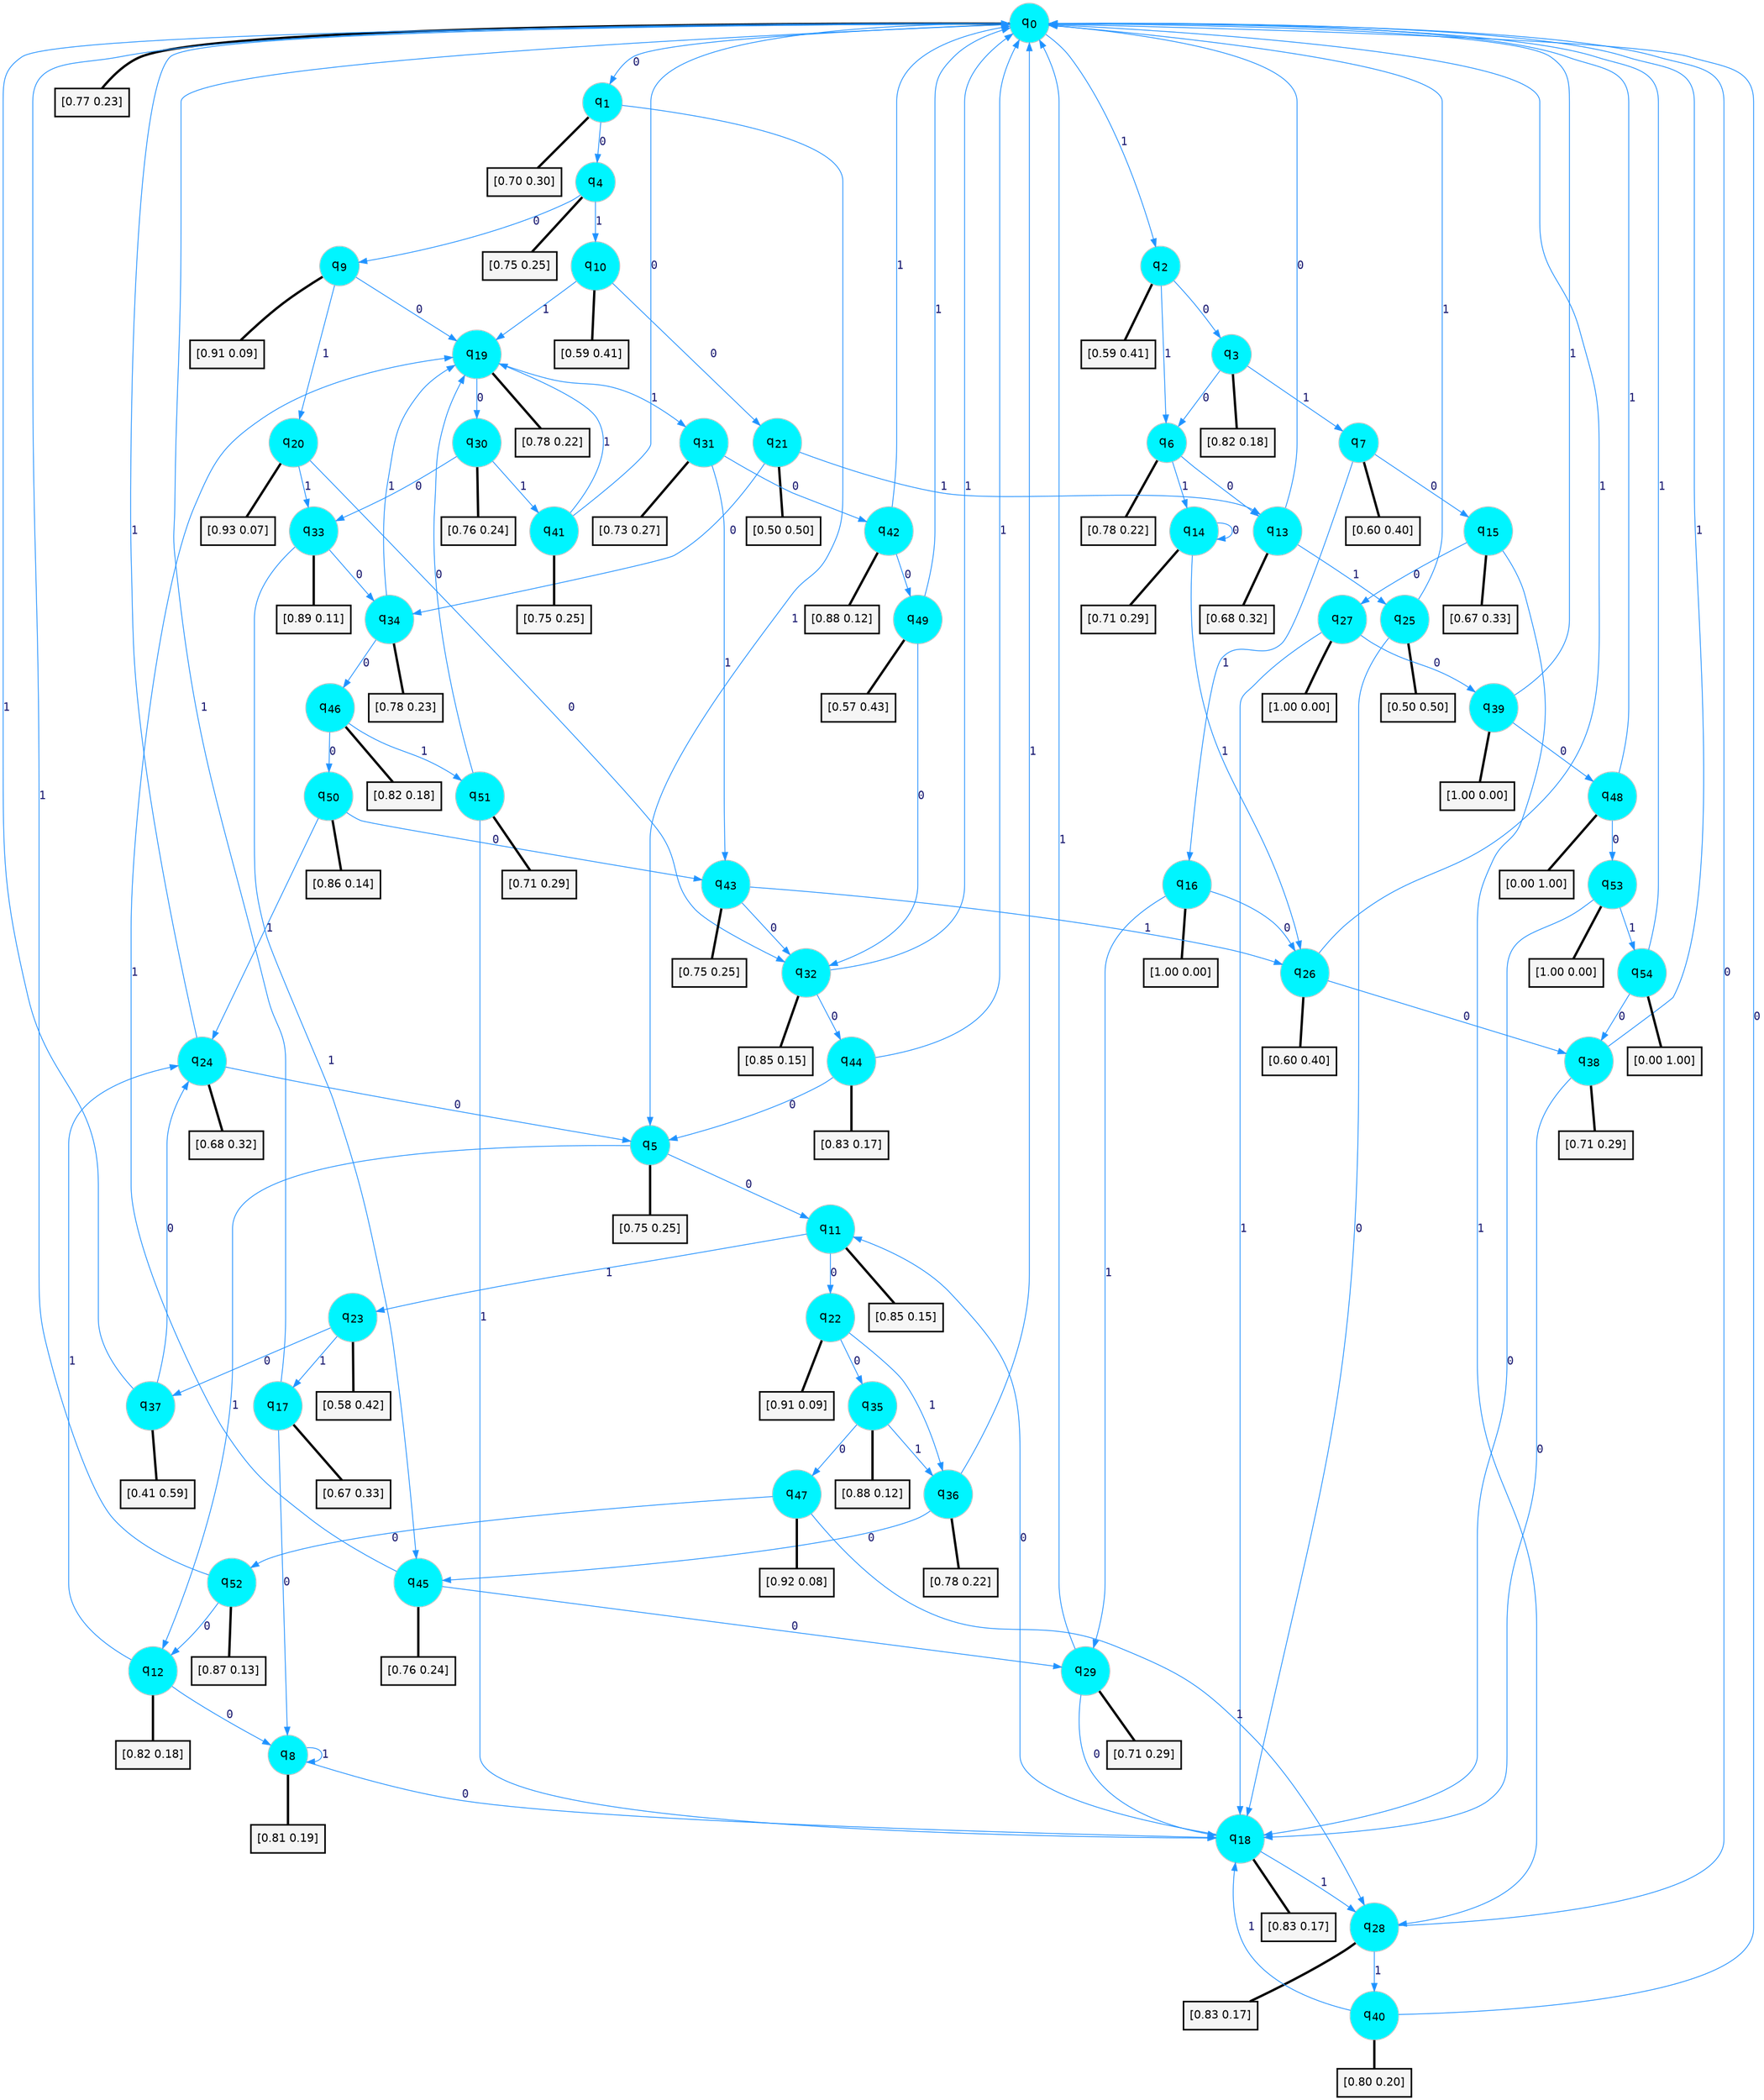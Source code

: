 digraph G {
graph [
bgcolor=transparent, dpi=300, rankdir=TD, size="40,25"];
node [
color=gray, fillcolor=turquoise1, fontcolor=black, fontname=Helvetica, fontsize=16, fontweight=bold, shape=circle, style=filled];
edge [
arrowsize=1, color=dodgerblue1, fontcolor=midnightblue, fontname=courier, fontweight=bold, penwidth=1, style=solid, weight=20];
0[label=<q<SUB>0</SUB>>];
1[label=<q<SUB>1</SUB>>];
2[label=<q<SUB>2</SUB>>];
3[label=<q<SUB>3</SUB>>];
4[label=<q<SUB>4</SUB>>];
5[label=<q<SUB>5</SUB>>];
6[label=<q<SUB>6</SUB>>];
7[label=<q<SUB>7</SUB>>];
8[label=<q<SUB>8</SUB>>];
9[label=<q<SUB>9</SUB>>];
10[label=<q<SUB>10</SUB>>];
11[label=<q<SUB>11</SUB>>];
12[label=<q<SUB>12</SUB>>];
13[label=<q<SUB>13</SUB>>];
14[label=<q<SUB>14</SUB>>];
15[label=<q<SUB>15</SUB>>];
16[label=<q<SUB>16</SUB>>];
17[label=<q<SUB>17</SUB>>];
18[label=<q<SUB>18</SUB>>];
19[label=<q<SUB>19</SUB>>];
20[label=<q<SUB>20</SUB>>];
21[label=<q<SUB>21</SUB>>];
22[label=<q<SUB>22</SUB>>];
23[label=<q<SUB>23</SUB>>];
24[label=<q<SUB>24</SUB>>];
25[label=<q<SUB>25</SUB>>];
26[label=<q<SUB>26</SUB>>];
27[label=<q<SUB>27</SUB>>];
28[label=<q<SUB>28</SUB>>];
29[label=<q<SUB>29</SUB>>];
30[label=<q<SUB>30</SUB>>];
31[label=<q<SUB>31</SUB>>];
32[label=<q<SUB>32</SUB>>];
33[label=<q<SUB>33</SUB>>];
34[label=<q<SUB>34</SUB>>];
35[label=<q<SUB>35</SUB>>];
36[label=<q<SUB>36</SUB>>];
37[label=<q<SUB>37</SUB>>];
38[label=<q<SUB>38</SUB>>];
39[label=<q<SUB>39</SUB>>];
40[label=<q<SUB>40</SUB>>];
41[label=<q<SUB>41</SUB>>];
42[label=<q<SUB>42</SUB>>];
43[label=<q<SUB>43</SUB>>];
44[label=<q<SUB>44</SUB>>];
45[label=<q<SUB>45</SUB>>];
46[label=<q<SUB>46</SUB>>];
47[label=<q<SUB>47</SUB>>];
48[label=<q<SUB>48</SUB>>];
49[label=<q<SUB>49</SUB>>];
50[label=<q<SUB>50</SUB>>];
51[label=<q<SUB>51</SUB>>];
52[label=<q<SUB>52</SUB>>];
53[label=<q<SUB>53</SUB>>];
54[label=<q<SUB>54</SUB>>];
55[label="[0.77 0.23]", shape=box,fontcolor=black, fontname=Helvetica, fontsize=14, penwidth=2, fillcolor=whitesmoke,color=black];
56[label="[0.70 0.30]", shape=box,fontcolor=black, fontname=Helvetica, fontsize=14, penwidth=2, fillcolor=whitesmoke,color=black];
57[label="[0.59 0.41]", shape=box,fontcolor=black, fontname=Helvetica, fontsize=14, penwidth=2, fillcolor=whitesmoke,color=black];
58[label="[0.82 0.18]", shape=box,fontcolor=black, fontname=Helvetica, fontsize=14, penwidth=2, fillcolor=whitesmoke,color=black];
59[label="[0.75 0.25]", shape=box,fontcolor=black, fontname=Helvetica, fontsize=14, penwidth=2, fillcolor=whitesmoke,color=black];
60[label="[0.75 0.25]", shape=box,fontcolor=black, fontname=Helvetica, fontsize=14, penwidth=2, fillcolor=whitesmoke,color=black];
61[label="[0.78 0.22]", shape=box,fontcolor=black, fontname=Helvetica, fontsize=14, penwidth=2, fillcolor=whitesmoke,color=black];
62[label="[0.60 0.40]", shape=box,fontcolor=black, fontname=Helvetica, fontsize=14, penwidth=2, fillcolor=whitesmoke,color=black];
63[label="[0.81 0.19]", shape=box,fontcolor=black, fontname=Helvetica, fontsize=14, penwidth=2, fillcolor=whitesmoke,color=black];
64[label="[0.91 0.09]", shape=box,fontcolor=black, fontname=Helvetica, fontsize=14, penwidth=2, fillcolor=whitesmoke,color=black];
65[label="[0.59 0.41]", shape=box,fontcolor=black, fontname=Helvetica, fontsize=14, penwidth=2, fillcolor=whitesmoke,color=black];
66[label="[0.85 0.15]", shape=box,fontcolor=black, fontname=Helvetica, fontsize=14, penwidth=2, fillcolor=whitesmoke,color=black];
67[label="[0.82 0.18]", shape=box,fontcolor=black, fontname=Helvetica, fontsize=14, penwidth=2, fillcolor=whitesmoke,color=black];
68[label="[0.68 0.32]", shape=box,fontcolor=black, fontname=Helvetica, fontsize=14, penwidth=2, fillcolor=whitesmoke,color=black];
69[label="[0.71 0.29]", shape=box,fontcolor=black, fontname=Helvetica, fontsize=14, penwidth=2, fillcolor=whitesmoke,color=black];
70[label="[0.67 0.33]", shape=box,fontcolor=black, fontname=Helvetica, fontsize=14, penwidth=2, fillcolor=whitesmoke,color=black];
71[label="[1.00 0.00]", shape=box,fontcolor=black, fontname=Helvetica, fontsize=14, penwidth=2, fillcolor=whitesmoke,color=black];
72[label="[0.67 0.33]", shape=box,fontcolor=black, fontname=Helvetica, fontsize=14, penwidth=2, fillcolor=whitesmoke,color=black];
73[label="[0.83 0.17]", shape=box,fontcolor=black, fontname=Helvetica, fontsize=14, penwidth=2, fillcolor=whitesmoke,color=black];
74[label="[0.78 0.22]", shape=box,fontcolor=black, fontname=Helvetica, fontsize=14, penwidth=2, fillcolor=whitesmoke,color=black];
75[label="[0.93 0.07]", shape=box,fontcolor=black, fontname=Helvetica, fontsize=14, penwidth=2, fillcolor=whitesmoke,color=black];
76[label="[0.50 0.50]", shape=box,fontcolor=black, fontname=Helvetica, fontsize=14, penwidth=2, fillcolor=whitesmoke,color=black];
77[label="[0.91 0.09]", shape=box,fontcolor=black, fontname=Helvetica, fontsize=14, penwidth=2, fillcolor=whitesmoke,color=black];
78[label="[0.58 0.42]", shape=box,fontcolor=black, fontname=Helvetica, fontsize=14, penwidth=2, fillcolor=whitesmoke,color=black];
79[label="[0.68 0.32]", shape=box,fontcolor=black, fontname=Helvetica, fontsize=14, penwidth=2, fillcolor=whitesmoke,color=black];
80[label="[0.50 0.50]", shape=box,fontcolor=black, fontname=Helvetica, fontsize=14, penwidth=2, fillcolor=whitesmoke,color=black];
81[label="[0.60 0.40]", shape=box,fontcolor=black, fontname=Helvetica, fontsize=14, penwidth=2, fillcolor=whitesmoke,color=black];
82[label="[1.00 0.00]", shape=box,fontcolor=black, fontname=Helvetica, fontsize=14, penwidth=2, fillcolor=whitesmoke,color=black];
83[label="[0.83 0.17]", shape=box,fontcolor=black, fontname=Helvetica, fontsize=14, penwidth=2, fillcolor=whitesmoke,color=black];
84[label="[0.71 0.29]", shape=box,fontcolor=black, fontname=Helvetica, fontsize=14, penwidth=2, fillcolor=whitesmoke,color=black];
85[label="[0.76 0.24]", shape=box,fontcolor=black, fontname=Helvetica, fontsize=14, penwidth=2, fillcolor=whitesmoke,color=black];
86[label="[0.73 0.27]", shape=box,fontcolor=black, fontname=Helvetica, fontsize=14, penwidth=2, fillcolor=whitesmoke,color=black];
87[label="[0.85 0.15]", shape=box,fontcolor=black, fontname=Helvetica, fontsize=14, penwidth=2, fillcolor=whitesmoke,color=black];
88[label="[0.89 0.11]", shape=box,fontcolor=black, fontname=Helvetica, fontsize=14, penwidth=2, fillcolor=whitesmoke,color=black];
89[label="[0.78 0.23]", shape=box,fontcolor=black, fontname=Helvetica, fontsize=14, penwidth=2, fillcolor=whitesmoke,color=black];
90[label="[0.88 0.12]", shape=box,fontcolor=black, fontname=Helvetica, fontsize=14, penwidth=2, fillcolor=whitesmoke,color=black];
91[label="[0.78 0.22]", shape=box,fontcolor=black, fontname=Helvetica, fontsize=14, penwidth=2, fillcolor=whitesmoke,color=black];
92[label="[0.41 0.59]", shape=box,fontcolor=black, fontname=Helvetica, fontsize=14, penwidth=2, fillcolor=whitesmoke,color=black];
93[label="[0.71 0.29]", shape=box,fontcolor=black, fontname=Helvetica, fontsize=14, penwidth=2, fillcolor=whitesmoke,color=black];
94[label="[1.00 0.00]", shape=box,fontcolor=black, fontname=Helvetica, fontsize=14, penwidth=2, fillcolor=whitesmoke,color=black];
95[label="[0.80 0.20]", shape=box,fontcolor=black, fontname=Helvetica, fontsize=14, penwidth=2, fillcolor=whitesmoke,color=black];
96[label="[0.75 0.25]", shape=box,fontcolor=black, fontname=Helvetica, fontsize=14, penwidth=2, fillcolor=whitesmoke,color=black];
97[label="[0.88 0.12]", shape=box,fontcolor=black, fontname=Helvetica, fontsize=14, penwidth=2, fillcolor=whitesmoke,color=black];
98[label="[0.75 0.25]", shape=box,fontcolor=black, fontname=Helvetica, fontsize=14, penwidth=2, fillcolor=whitesmoke,color=black];
99[label="[0.83 0.17]", shape=box,fontcolor=black, fontname=Helvetica, fontsize=14, penwidth=2, fillcolor=whitesmoke,color=black];
100[label="[0.76 0.24]", shape=box,fontcolor=black, fontname=Helvetica, fontsize=14, penwidth=2, fillcolor=whitesmoke,color=black];
101[label="[0.82 0.18]", shape=box,fontcolor=black, fontname=Helvetica, fontsize=14, penwidth=2, fillcolor=whitesmoke,color=black];
102[label="[0.92 0.08]", shape=box,fontcolor=black, fontname=Helvetica, fontsize=14, penwidth=2, fillcolor=whitesmoke,color=black];
103[label="[0.00 1.00]", shape=box,fontcolor=black, fontname=Helvetica, fontsize=14, penwidth=2, fillcolor=whitesmoke,color=black];
104[label="[0.57 0.43]", shape=box,fontcolor=black, fontname=Helvetica, fontsize=14, penwidth=2, fillcolor=whitesmoke,color=black];
105[label="[0.86 0.14]", shape=box,fontcolor=black, fontname=Helvetica, fontsize=14, penwidth=2, fillcolor=whitesmoke,color=black];
106[label="[0.71 0.29]", shape=box,fontcolor=black, fontname=Helvetica, fontsize=14, penwidth=2, fillcolor=whitesmoke,color=black];
107[label="[0.87 0.13]", shape=box,fontcolor=black, fontname=Helvetica, fontsize=14, penwidth=2, fillcolor=whitesmoke,color=black];
108[label="[1.00 0.00]", shape=box,fontcolor=black, fontname=Helvetica, fontsize=14, penwidth=2, fillcolor=whitesmoke,color=black];
109[label="[0.00 1.00]", shape=box,fontcolor=black, fontname=Helvetica, fontsize=14, penwidth=2, fillcolor=whitesmoke,color=black];
0->1 [label=0];
0->2 [label=1];
0->55 [arrowhead=none, penwidth=3,color=black];
1->4 [label=0];
1->5 [label=1];
1->56 [arrowhead=none, penwidth=3,color=black];
2->3 [label=0];
2->6 [label=1];
2->57 [arrowhead=none, penwidth=3,color=black];
3->6 [label=0];
3->7 [label=1];
3->58 [arrowhead=none, penwidth=3,color=black];
4->9 [label=0];
4->10 [label=1];
4->59 [arrowhead=none, penwidth=3,color=black];
5->11 [label=0];
5->12 [label=1];
5->60 [arrowhead=none, penwidth=3,color=black];
6->13 [label=0];
6->14 [label=1];
6->61 [arrowhead=none, penwidth=3,color=black];
7->15 [label=0];
7->16 [label=1];
7->62 [arrowhead=none, penwidth=3,color=black];
8->18 [label=0];
8->8 [label=1];
8->63 [arrowhead=none, penwidth=3,color=black];
9->19 [label=0];
9->20 [label=1];
9->64 [arrowhead=none, penwidth=3,color=black];
10->21 [label=0];
10->19 [label=1];
10->65 [arrowhead=none, penwidth=3,color=black];
11->22 [label=0];
11->23 [label=1];
11->66 [arrowhead=none, penwidth=3,color=black];
12->8 [label=0];
12->24 [label=1];
12->67 [arrowhead=none, penwidth=3,color=black];
13->0 [label=0];
13->25 [label=1];
13->68 [arrowhead=none, penwidth=3,color=black];
14->14 [label=0];
14->26 [label=1];
14->69 [arrowhead=none, penwidth=3,color=black];
15->27 [label=0];
15->28 [label=1];
15->70 [arrowhead=none, penwidth=3,color=black];
16->26 [label=0];
16->29 [label=1];
16->71 [arrowhead=none, penwidth=3,color=black];
17->8 [label=0];
17->0 [label=1];
17->72 [arrowhead=none, penwidth=3,color=black];
18->11 [label=0];
18->28 [label=1];
18->73 [arrowhead=none, penwidth=3,color=black];
19->30 [label=0];
19->31 [label=1];
19->74 [arrowhead=none, penwidth=3,color=black];
20->32 [label=0];
20->33 [label=1];
20->75 [arrowhead=none, penwidth=3,color=black];
21->34 [label=0];
21->13 [label=1];
21->76 [arrowhead=none, penwidth=3,color=black];
22->35 [label=0];
22->36 [label=1];
22->77 [arrowhead=none, penwidth=3,color=black];
23->37 [label=0];
23->17 [label=1];
23->78 [arrowhead=none, penwidth=3,color=black];
24->5 [label=0];
24->0 [label=1];
24->79 [arrowhead=none, penwidth=3,color=black];
25->18 [label=0];
25->0 [label=1];
25->80 [arrowhead=none, penwidth=3,color=black];
26->38 [label=0];
26->0 [label=1];
26->81 [arrowhead=none, penwidth=3,color=black];
27->39 [label=0];
27->18 [label=1];
27->82 [arrowhead=none, penwidth=3,color=black];
28->0 [label=0];
28->40 [label=1];
28->83 [arrowhead=none, penwidth=3,color=black];
29->18 [label=0];
29->0 [label=1];
29->84 [arrowhead=none, penwidth=3,color=black];
30->33 [label=0];
30->41 [label=1];
30->85 [arrowhead=none, penwidth=3,color=black];
31->42 [label=0];
31->43 [label=1];
31->86 [arrowhead=none, penwidth=3,color=black];
32->44 [label=0];
32->0 [label=1];
32->87 [arrowhead=none, penwidth=3,color=black];
33->34 [label=0];
33->45 [label=1];
33->88 [arrowhead=none, penwidth=3,color=black];
34->46 [label=0];
34->19 [label=1];
34->89 [arrowhead=none, penwidth=3,color=black];
35->47 [label=0];
35->36 [label=1];
35->90 [arrowhead=none, penwidth=3,color=black];
36->45 [label=0];
36->0 [label=1];
36->91 [arrowhead=none, penwidth=3,color=black];
37->24 [label=0];
37->0 [label=1];
37->92 [arrowhead=none, penwidth=3,color=black];
38->18 [label=0];
38->0 [label=1];
38->93 [arrowhead=none, penwidth=3,color=black];
39->48 [label=0];
39->0 [label=1];
39->94 [arrowhead=none, penwidth=3,color=black];
40->0 [label=0];
40->18 [label=1];
40->95 [arrowhead=none, penwidth=3,color=black];
41->0 [label=0];
41->19 [label=1];
41->96 [arrowhead=none, penwidth=3,color=black];
42->49 [label=0];
42->0 [label=1];
42->97 [arrowhead=none, penwidth=3,color=black];
43->32 [label=0];
43->26 [label=1];
43->98 [arrowhead=none, penwidth=3,color=black];
44->5 [label=0];
44->0 [label=1];
44->99 [arrowhead=none, penwidth=3,color=black];
45->29 [label=0];
45->19 [label=1];
45->100 [arrowhead=none, penwidth=3,color=black];
46->50 [label=0];
46->51 [label=1];
46->101 [arrowhead=none, penwidth=3,color=black];
47->52 [label=0];
47->28 [label=1];
47->102 [arrowhead=none, penwidth=3,color=black];
48->53 [label=0];
48->0 [label=1];
48->103 [arrowhead=none, penwidth=3,color=black];
49->32 [label=0];
49->0 [label=1];
49->104 [arrowhead=none, penwidth=3,color=black];
50->43 [label=0];
50->24 [label=1];
50->105 [arrowhead=none, penwidth=3,color=black];
51->19 [label=0];
51->18 [label=1];
51->106 [arrowhead=none, penwidth=3,color=black];
52->12 [label=0];
52->0 [label=1];
52->107 [arrowhead=none, penwidth=3,color=black];
53->18 [label=0];
53->54 [label=1];
53->108 [arrowhead=none, penwidth=3,color=black];
54->38 [label=0];
54->0 [label=1];
54->109 [arrowhead=none, penwidth=3,color=black];
}
